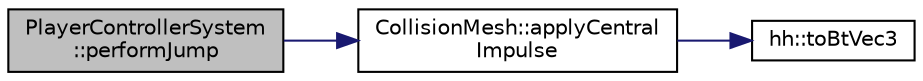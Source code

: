 digraph "PlayerControllerSystem::performJump"
{
 // INTERACTIVE_SVG=YES
 // LATEX_PDF_SIZE
  edge [fontname="Helvetica",fontsize="10",labelfontname="Helvetica",labelfontsize="10"];
  node [fontname="Helvetica",fontsize="10",shape=record];
  rankdir="LR";
  Node1 [label="PlayerControllerSystem\l::performJump",height=0.2,width=0.4,color="black", fillcolor="grey75", style="filled", fontcolor="black",tooltip=" "];
  Node1 -> Node2 [color="midnightblue",fontsize="10",style="solid",fontname="Helvetica"];
  Node2 [label="CollisionMesh::applyCentral\lImpulse",height=0.2,width=0.4,color="black", fillcolor="white", style="filled",URL="$d4/daa/class_collision_mesh.html#a7d1dde3a566093848fdd3e75278655ec",tooltip=" "];
  Node2 -> Node3 [color="midnightblue",fontsize="10",style="solid",fontname="Helvetica"];
  Node3 [label="hh::toBtVec3",height=0.2,width=0.4,color="black", fillcolor="white", style="filled",URL="$d7/dd1/namespacehh.html#aa0102ec32d9d665ebdda89fa4c03c5b6",tooltip=" "];
}
